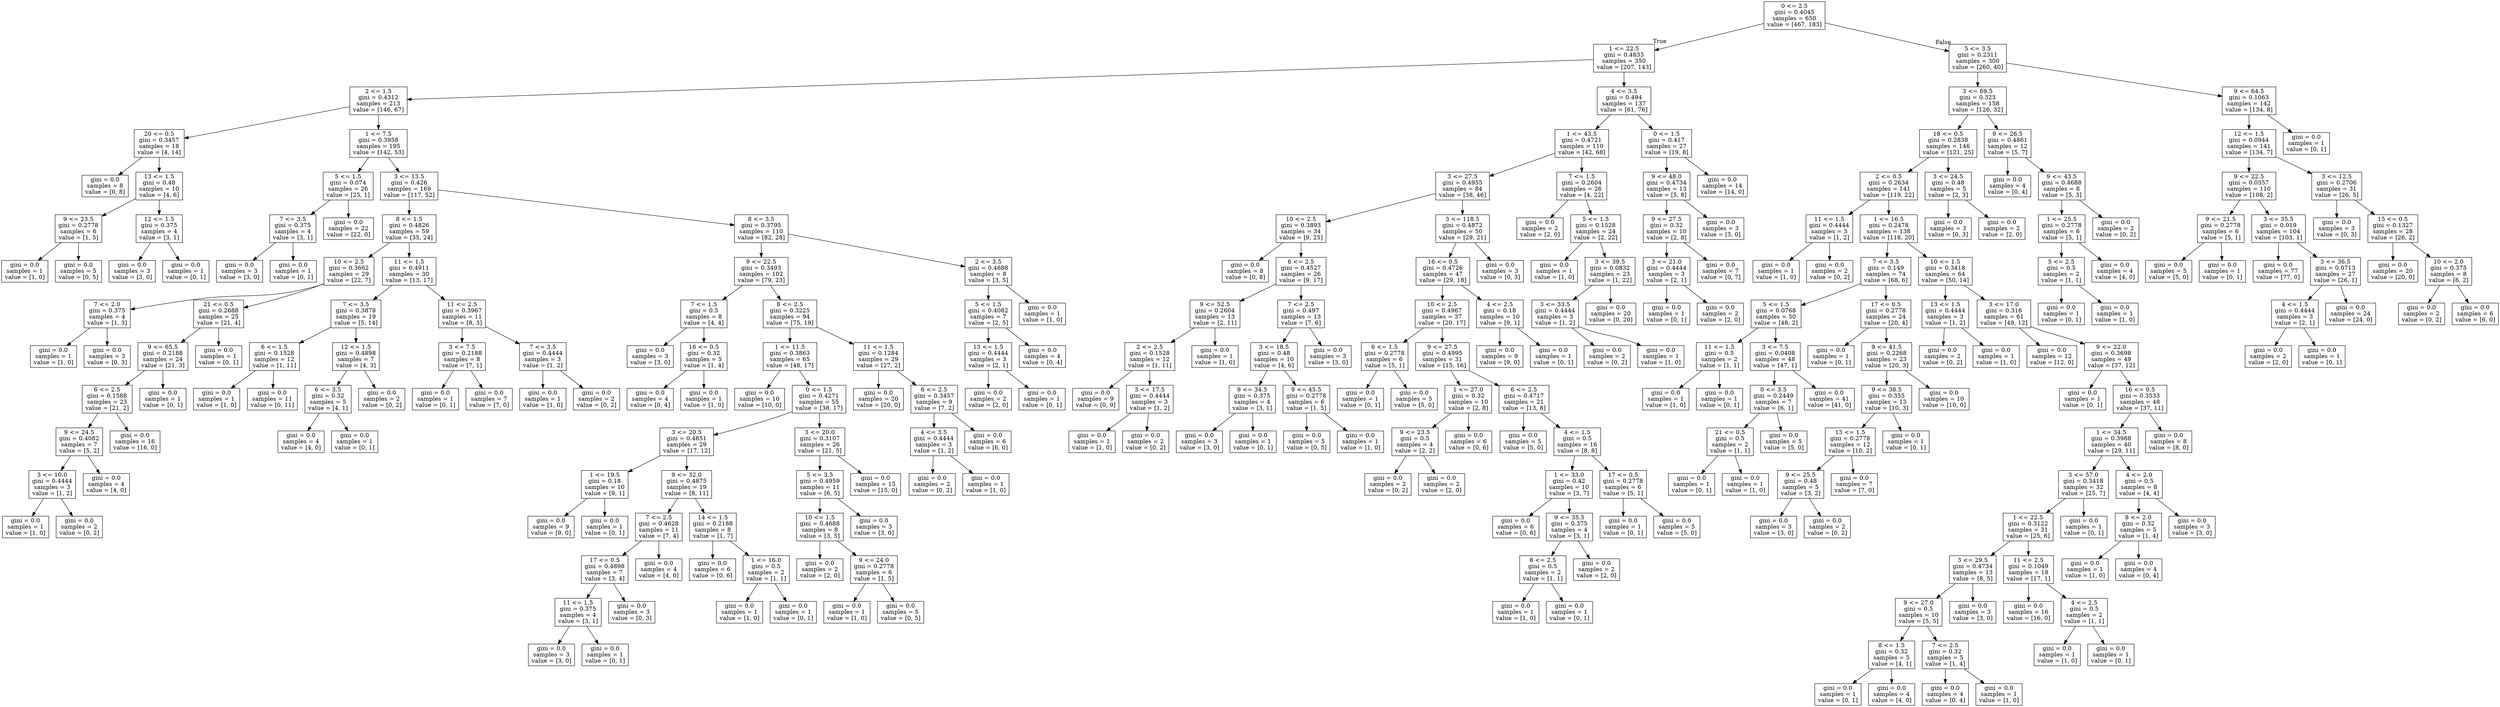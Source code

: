 digraph Tree {
node [shape=box] ;
0 [label="0 <= 2.5\ngini = 0.4045\nsamples = 650\nvalue = [467, 183]"] ;
1 [label="1 <= 22.5\ngini = 0.4833\nsamples = 350\nvalue = [207, 143]"] ;
0 -> 1 [labeldistance=2.5, labelangle=45, headlabel="True"] ;
2 [label="2 <= 1.5\ngini = 0.4312\nsamples = 213\nvalue = [146, 67]"] ;
1 -> 2 ;
3 [label="20 <= 0.5\ngini = 0.3457\nsamples = 18\nvalue = [4, 14]"] ;
2 -> 3 ;
4 [label="gini = 0.0\nsamples = 8\nvalue = [0, 8]"] ;
3 -> 4 ;
5 [label="13 <= 1.5\ngini = 0.48\nsamples = 10\nvalue = [4, 6]"] ;
3 -> 5 ;
6 [label="9 <= 23.5\ngini = 0.2778\nsamples = 6\nvalue = [1, 5]"] ;
5 -> 6 ;
7 [label="gini = 0.0\nsamples = 1\nvalue = [1, 0]"] ;
6 -> 7 ;
8 [label="gini = 0.0\nsamples = 5\nvalue = [0, 5]"] ;
6 -> 8 ;
9 [label="12 <= 1.5\ngini = 0.375\nsamples = 4\nvalue = [3, 1]"] ;
5 -> 9 ;
10 [label="gini = 0.0\nsamples = 3\nvalue = [3, 0]"] ;
9 -> 10 ;
11 [label="gini = 0.0\nsamples = 1\nvalue = [0, 1]"] ;
9 -> 11 ;
12 [label="1 <= 7.5\ngini = 0.3958\nsamples = 195\nvalue = [142, 53]"] ;
2 -> 12 ;
13 [label="5 <= 1.5\ngini = 0.074\nsamples = 26\nvalue = [25, 1]"] ;
12 -> 13 ;
14 [label="7 <= 3.5\ngini = 0.375\nsamples = 4\nvalue = [3, 1]"] ;
13 -> 14 ;
15 [label="gini = 0.0\nsamples = 3\nvalue = [3, 0]"] ;
14 -> 15 ;
16 [label="gini = 0.0\nsamples = 1\nvalue = [0, 1]"] ;
14 -> 16 ;
17 [label="gini = 0.0\nsamples = 22\nvalue = [22, 0]"] ;
13 -> 17 ;
18 [label="3 <= 13.5\ngini = 0.426\nsamples = 169\nvalue = [117, 52]"] ;
12 -> 18 ;
19 [label="8 <= 1.5\ngini = 0.4826\nsamples = 59\nvalue = [35, 24]"] ;
18 -> 19 ;
20 [label="10 <= 2.5\ngini = 0.3662\nsamples = 29\nvalue = [22, 7]"] ;
19 -> 20 ;
21 [label="7 <= 2.0\ngini = 0.375\nsamples = 4\nvalue = [1, 3]"] ;
20 -> 21 ;
22 [label="gini = 0.0\nsamples = 1\nvalue = [1, 0]"] ;
21 -> 22 ;
23 [label="gini = 0.0\nsamples = 3\nvalue = [0, 3]"] ;
21 -> 23 ;
24 [label="21 <= 0.5\ngini = 0.2688\nsamples = 25\nvalue = [21, 4]"] ;
20 -> 24 ;
25 [label="9 <= 65.5\ngini = 0.2188\nsamples = 24\nvalue = [21, 3]"] ;
24 -> 25 ;
26 [label="6 <= 2.5\ngini = 0.1588\nsamples = 23\nvalue = [21, 2]"] ;
25 -> 26 ;
27 [label="9 <= 24.5\ngini = 0.4082\nsamples = 7\nvalue = [5, 2]"] ;
26 -> 27 ;
28 [label="3 <= 10.0\ngini = 0.4444\nsamples = 3\nvalue = [1, 2]"] ;
27 -> 28 ;
29 [label="gini = 0.0\nsamples = 1\nvalue = [1, 0]"] ;
28 -> 29 ;
30 [label="gini = 0.0\nsamples = 2\nvalue = [0, 2]"] ;
28 -> 30 ;
31 [label="gini = 0.0\nsamples = 4\nvalue = [4, 0]"] ;
27 -> 31 ;
32 [label="gini = 0.0\nsamples = 16\nvalue = [16, 0]"] ;
26 -> 32 ;
33 [label="gini = 0.0\nsamples = 1\nvalue = [0, 1]"] ;
25 -> 33 ;
34 [label="gini = 0.0\nsamples = 1\nvalue = [0, 1]"] ;
24 -> 34 ;
35 [label="11 <= 1.5\ngini = 0.4911\nsamples = 30\nvalue = [13, 17]"] ;
19 -> 35 ;
36 [label="7 <= 3.5\ngini = 0.3878\nsamples = 19\nvalue = [5, 14]"] ;
35 -> 36 ;
37 [label="6 <= 1.5\ngini = 0.1528\nsamples = 12\nvalue = [1, 11]"] ;
36 -> 37 ;
38 [label="gini = 0.0\nsamples = 1\nvalue = [1, 0]"] ;
37 -> 38 ;
39 [label="gini = 0.0\nsamples = 11\nvalue = [0, 11]"] ;
37 -> 39 ;
40 [label="12 <= 1.5\ngini = 0.4898\nsamples = 7\nvalue = [4, 3]"] ;
36 -> 40 ;
41 [label="6 <= 3.5\ngini = 0.32\nsamples = 5\nvalue = [4, 1]"] ;
40 -> 41 ;
42 [label="gini = 0.0\nsamples = 4\nvalue = [4, 0]"] ;
41 -> 42 ;
43 [label="gini = 0.0\nsamples = 1\nvalue = [0, 1]"] ;
41 -> 43 ;
44 [label="gini = 0.0\nsamples = 2\nvalue = [0, 2]"] ;
40 -> 44 ;
45 [label="11 <= 2.5\ngini = 0.3967\nsamples = 11\nvalue = [8, 3]"] ;
35 -> 45 ;
46 [label="3 <= 7.5\ngini = 0.2188\nsamples = 8\nvalue = [7, 1]"] ;
45 -> 46 ;
47 [label="gini = 0.0\nsamples = 1\nvalue = [0, 1]"] ;
46 -> 47 ;
48 [label="gini = 0.0\nsamples = 7\nvalue = [7, 0]"] ;
46 -> 48 ;
49 [label="7 <= 3.5\ngini = 0.4444\nsamples = 3\nvalue = [1, 2]"] ;
45 -> 49 ;
50 [label="gini = 0.0\nsamples = 1\nvalue = [1, 0]"] ;
49 -> 50 ;
51 [label="gini = 0.0\nsamples = 2\nvalue = [0, 2]"] ;
49 -> 51 ;
52 [label="8 <= 3.5\ngini = 0.3795\nsamples = 110\nvalue = [82, 28]"] ;
18 -> 52 ;
53 [label="9 <= 22.5\ngini = 0.3493\nsamples = 102\nvalue = [79, 23]"] ;
52 -> 53 ;
54 [label="7 <= 1.5\ngini = 0.5\nsamples = 8\nvalue = [4, 4]"] ;
53 -> 54 ;
55 [label="gini = 0.0\nsamples = 3\nvalue = [3, 0]"] ;
54 -> 55 ;
56 [label="16 <= 0.5\ngini = 0.32\nsamples = 5\nvalue = [1, 4]"] ;
54 -> 56 ;
57 [label="gini = 0.0\nsamples = 4\nvalue = [0, 4]"] ;
56 -> 57 ;
58 [label="gini = 0.0\nsamples = 1\nvalue = [1, 0]"] ;
56 -> 58 ;
59 [label="8 <= 2.5\ngini = 0.3225\nsamples = 94\nvalue = [75, 19]"] ;
53 -> 59 ;
60 [label="1 <= 11.5\ngini = 0.3863\nsamples = 65\nvalue = [48, 17]"] ;
59 -> 60 ;
61 [label="gini = 0.0\nsamples = 10\nvalue = [10, 0]"] ;
60 -> 61 ;
62 [label="0 <= 1.5\ngini = 0.4271\nsamples = 55\nvalue = [38, 17]"] ;
60 -> 62 ;
63 [label="3 <= 20.5\ngini = 0.4851\nsamples = 29\nvalue = [17, 12]"] ;
62 -> 63 ;
64 [label="1 <= 19.5\ngini = 0.18\nsamples = 10\nvalue = [9, 1]"] ;
63 -> 64 ;
65 [label="gini = 0.0\nsamples = 9\nvalue = [9, 0]"] ;
64 -> 65 ;
66 [label="gini = 0.0\nsamples = 1\nvalue = [0, 1]"] ;
64 -> 66 ;
67 [label="9 <= 32.0\ngini = 0.4875\nsamples = 19\nvalue = [8, 11]"] ;
63 -> 67 ;
68 [label="7 <= 2.5\ngini = 0.4628\nsamples = 11\nvalue = [7, 4]"] ;
67 -> 68 ;
69 [label="17 <= 0.5\ngini = 0.4898\nsamples = 7\nvalue = [3, 4]"] ;
68 -> 69 ;
70 [label="11 <= 1.5\ngini = 0.375\nsamples = 4\nvalue = [3, 1]"] ;
69 -> 70 ;
71 [label="gini = 0.0\nsamples = 3\nvalue = [3, 0]"] ;
70 -> 71 ;
72 [label="gini = 0.0\nsamples = 1\nvalue = [0, 1]"] ;
70 -> 72 ;
73 [label="gini = 0.0\nsamples = 3\nvalue = [0, 3]"] ;
69 -> 73 ;
74 [label="gini = 0.0\nsamples = 4\nvalue = [4, 0]"] ;
68 -> 74 ;
75 [label="14 <= 1.5\ngini = 0.2188\nsamples = 8\nvalue = [1, 7]"] ;
67 -> 75 ;
76 [label="gini = 0.0\nsamples = 6\nvalue = [0, 6]"] ;
75 -> 76 ;
77 [label="1 <= 16.0\ngini = 0.5\nsamples = 2\nvalue = [1, 1]"] ;
75 -> 77 ;
78 [label="gini = 0.0\nsamples = 1\nvalue = [1, 0]"] ;
77 -> 78 ;
79 [label="gini = 0.0\nsamples = 1\nvalue = [0, 1]"] ;
77 -> 79 ;
80 [label="3 <= 20.0\ngini = 0.3107\nsamples = 26\nvalue = [21, 5]"] ;
62 -> 80 ;
81 [label="5 <= 3.5\ngini = 0.4959\nsamples = 11\nvalue = [6, 5]"] ;
80 -> 81 ;
82 [label="10 <= 1.5\ngini = 0.4688\nsamples = 8\nvalue = [3, 5]"] ;
81 -> 82 ;
83 [label="gini = 0.0\nsamples = 2\nvalue = [2, 0]"] ;
82 -> 83 ;
84 [label="9 <= 24.0\ngini = 0.2778\nsamples = 6\nvalue = [1, 5]"] ;
82 -> 84 ;
85 [label="gini = 0.0\nsamples = 1\nvalue = [1, 0]"] ;
84 -> 85 ;
86 [label="gini = 0.0\nsamples = 5\nvalue = [0, 5]"] ;
84 -> 86 ;
87 [label="gini = 0.0\nsamples = 3\nvalue = [3, 0]"] ;
81 -> 87 ;
88 [label="gini = 0.0\nsamples = 15\nvalue = [15, 0]"] ;
80 -> 88 ;
89 [label="11 <= 1.5\ngini = 0.1284\nsamples = 29\nvalue = [27, 2]"] ;
59 -> 89 ;
90 [label="gini = 0.0\nsamples = 20\nvalue = [20, 0]"] ;
89 -> 90 ;
91 [label="6 <= 2.5\ngini = 0.3457\nsamples = 9\nvalue = [7, 2]"] ;
89 -> 91 ;
92 [label="4 <= 3.5\ngini = 0.4444\nsamples = 3\nvalue = [1, 2]"] ;
91 -> 92 ;
93 [label="gini = 0.0\nsamples = 2\nvalue = [0, 2]"] ;
92 -> 93 ;
94 [label="gini = 0.0\nsamples = 1\nvalue = [1, 0]"] ;
92 -> 94 ;
95 [label="gini = 0.0\nsamples = 6\nvalue = [6, 0]"] ;
91 -> 95 ;
96 [label="2 <= 3.5\ngini = 0.4688\nsamples = 8\nvalue = [3, 5]"] ;
52 -> 96 ;
97 [label="5 <= 1.5\ngini = 0.4082\nsamples = 7\nvalue = [2, 5]"] ;
96 -> 97 ;
98 [label="13 <= 1.5\ngini = 0.4444\nsamples = 3\nvalue = [2, 1]"] ;
97 -> 98 ;
99 [label="gini = 0.0\nsamples = 2\nvalue = [2, 0]"] ;
98 -> 99 ;
100 [label="gini = 0.0\nsamples = 1\nvalue = [0, 1]"] ;
98 -> 100 ;
101 [label="gini = 0.0\nsamples = 4\nvalue = [0, 4]"] ;
97 -> 101 ;
102 [label="gini = 0.0\nsamples = 1\nvalue = [1, 0]"] ;
96 -> 102 ;
103 [label="4 <= 3.5\ngini = 0.494\nsamples = 137\nvalue = [61, 76]"] ;
1 -> 103 ;
104 [label="1 <= 43.5\ngini = 0.4721\nsamples = 110\nvalue = [42, 68]"] ;
103 -> 104 ;
105 [label="3 <= 27.5\ngini = 0.4955\nsamples = 84\nvalue = [38, 46]"] ;
104 -> 105 ;
106 [label="10 <= 2.5\ngini = 0.3893\nsamples = 34\nvalue = [9, 25]"] ;
105 -> 106 ;
107 [label="gini = 0.0\nsamples = 8\nvalue = [0, 8]"] ;
106 -> 107 ;
108 [label="6 <= 2.5\ngini = 0.4527\nsamples = 26\nvalue = [9, 17]"] ;
106 -> 108 ;
109 [label="9 <= 52.5\ngini = 0.2604\nsamples = 13\nvalue = [2, 11]"] ;
108 -> 109 ;
110 [label="2 <= 2.5\ngini = 0.1528\nsamples = 12\nvalue = [1, 11]"] ;
109 -> 110 ;
111 [label="gini = 0.0\nsamples = 9\nvalue = [0, 9]"] ;
110 -> 111 ;
112 [label="3 <= 17.5\ngini = 0.4444\nsamples = 3\nvalue = [1, 2]"] ;
110 -> 112 ;
113 [label="gini = 0.0\nsamples = 1\nvalue = [1, 0]"] ;
112 -> 113 ;
114 [label="gini = 0.0\nsamples = 2\nvalue = [0, 2]"] ;
112 -> 114 ;
115 [label="gini = 0.0\nsamples = 1\nvalue = [1, 0]"] ;
109 -> 115 ;
116 [label="7 <= 2.5\ngini = 0.497\nsamples = 13\nvalue = [7, 6]"] ;
108 -> 116 ;
117 [label="3 <= 18.5\ngini = 0.48\nsamples = 10\nvalue = [4, 6]"] ;
116 -> 117 ;
118 [label="9 <= 34.5\ngini = 0.375\nsamples = 4\nvalue = [3, 1]"] ;
117 -> 118 ;
119 [label="gini = 0.0\nsamples = 3\nvalue = [3, 0]"] ;
118 -> 119 ;
120 [label="gini = 0.0\nsamples = 1\nvalue = [0, 1]"] ;
118 -> 120 ;
121 [label="9 <= 45.5\ngini = 0.2778\nsamples = 6\nvalue = [1, 5]"] ;
117 -> 121 ;
122 [label="gini = 0.0\nsamples = 5\nvalue = [0, 5]"] ;
121 -> 122 ;
123 [label="gini = 0.0\nsamples = 1\nvalue = [1, 0]"] ;
121 -> 123 ;
124 [label="gini = 0.0\nsamples = 3\nvalue = [3, 0]"] ;
116 -> 124 ;
125 [label="3 <= 118.5\ngini = 0.4872\nsamples = 50\nvalue = [29, 21]"] ;
105 -> 125 ;
126 [label="16 <= 0.5\ngini = 0.4726\nsamples = 47\nvalue = [29, 18]"] ;
125 -> 126 ;
127 [label="10 <= 2.5\ngini = 0.4967\nsamples = 37\nvalue = [20, 17]"] ;
126 -> 127 ;
128 [label="6 <= 1.5\ngini = 0.2778\nsamples = 6\nvalue = [5, 1]"] ;
127 -> 128 ;
129 [label="gini = 0.0\nsamples = 1\nvalue = [0, 1]"] ;
128 -> 129 ;
130 [label="gini = 0.0\nsamples = 5\nvalue = [5, 0]"] ;
128 -> 130 ;
131 [label="9 <= 27.5\ngini = 0.4995\nsamples = 31\nvalue = [15, 16]"] ;
127 -> 131 ;
132 [label="1 <= 27.0\ngini = 0.32\nsamples = 10\nvalue = [2, 8]"] ;
131 -> 132 ;
133 [label="9 <= 23.5\ngini = 0.5\nsamples = 4\nvalue = [2, 2]"] ;
132 -> 133 ;
134 [label="gini = 0.0\nsamples = 2\nvalue = [0, 2]"] ;
133 -> 134 ;
135 [label="gini = 0.0\nsamples = 2\nvalue = [2, 0]"] ;
133 -> 135 ;
136 [label="gini = 0.0\nsamples = 6\nvalue = [0, 6]"] ;
132 -> 136 ;
137 [label="6 <= 2.5\ngini = 0.4717\nsamples = 21\nvalue = [13, 8]"] ;
131 -> 137 ;
138 [label="gini = 0.0\nsamples = 5\nvalue = [5, 0]"] ;
137 -> 138 ;
139 [label="4 <= 1.5\ngini = 0.5\nsamples = 16\nvalue = [8, 8]"] ;
137 -> 139 ;
140 [label="1 <= 33.0\ngini = 0.42\nsamples = 10\nvalue = [3, 7]"] ;
139 -> 140 ;
141 [label="gini = 0.0\nsamples = 6\nvalue = [0, 6]"] ;
140 -> 141 ;
142 [label="9 <= 35.5\ngini = 0.375\nsamples = 4\nvalue = [3, 1]"] ;
140 -> 142 ;
143 [label="8 <= 2.5\ngini = 0.5\nsamples = 2\nvalue = [1, 1]"] ;
142 -> 143 ;
144 [label="gini = 0.0\nsamples = 1\nvalue = [1, 0]"] ;
143 -> 144 ;
145 [label="gini = 0.0\nsamples = 1\nvalue = [0, 1]"] ;
143 -> 145 ;
146 [label="gini = 0.0\nsamples = 2\nvalue = [2, 0]"] ;
142 -> 146 ;
147 [label="17 <= 0.5\ngini = 0.2778\nsamples = 6\nvalue = [5, 1]"] ;
139 -> 147 ;
148 [label="gini = 0.0\nsamples = 1\nvalue = [0, 1]"] ;
147 -> 148 ;
149 [label="gini = 0.0\nsamples = 5\nvalue = [5, 0]"] ;
147 -> 149 ;
150 [label="4 <= 2.5\ngini = 0.18\nsamples = 10\nvalue = [9, 1]"] ;
126 -> 150 ;
151 [label="gini = 0.0\nsamples = 9\nvalue = [9, 0]"] ;
150 -> 151 ;
152 [label="gini = 0.0\nsamples = 1\nvalue = [0, 1]"] ;
150 -> 152 ;
153 [label="gini = 0.0\nsamples = 3\nvalue = [0, 3]"] ;
125 -> 153 ;
154 [label="7 <= 1.5\ngini = 0.2604\nsamples = 26\nvalue = [4, 22]"] ;
104 -> 154 ;
155 [label="gini = 0.0\nsamples = 2\nvalue = [2, 0]"] ;
154 -> 155 ;
156 [label="5 <= 1.5\ngini = 0.1528\nsamples = 24\nvalue = [2, 22]"] ;
154 -> 156 ;
157 [label="gini = 0.0\nsamples = 1\nvalue = [1, 0]"] ;
156 -> 157 ;
158 [label="3 <= 39.5\ngini = 0.0832\nsamples = 23\nvalue = [1, 22]"] ;
156 -> 158 ;
159 [label="3 <= 33.5\ngini = 0.4444\nsamples = 3\nvalue = [1, 2]"] ;
158 -> 159 ;
160 [label="gini = 0.0\nsamples = 2\nvalue = [0, 2]"] ;
159 -> 160 ;
161 [label="gini = 0.0\nsamples = 1\nvalue = [1, 0]"] ;
159 -> 161 ;
162 [label="gini = 0.0\nsamples = 20\nvalue = [0, 20]"] ;
158 -> 162 ;
163 [label="0 <= 1.5\ngini = 0.417\nsamples = 27\nvalue = [19, 8]"] ;
103 -> 163 ;
164 [label="9 <= 48.0\ngini = 0.4734\nsamples = 13\nvalue = [5, 8]"] ;
163 -> 164 ;
165 [label="9 <= 27.5\ngini = 0.32\nsamples = 10\nvalue = [2, 8]"] ;
164 -> 165 ;
166 [label="3 <= 21.0\ngini = 0.4444\nsamples = 3\nvalue = [2, 1]"] ;
165 -> 166 ;
167 [label="gini = 0.0\nsamples = 1\nvalue = [0, 1]"] ;
166 -> 167 ;
168 [label="gini = 0.0\nsamples = 2\nvalue = [2, 0]"] ;
166 -> 168 ;
169 [label="gini = 0.0\nsamples = 7\nvalue = [0, 7]"] ;
165 -> 169 ;
170 [label="gini = 0.0\nsamples = 3\nvalue = [3, 0]"] ;
164 -> 170 ;
171 [label="gini = 0.0\nsamples = 14\nvalue = [14, 0]"] ;
163 -> 171 ;
172 [label="5 <= 3.5\ngini = 0.2311\nsamples = 300\nvalue = [260, 40]"] ;
0 -> 172 [labeldistance=2.5, labelangle=-45, headlabel="False"] ;
173 [label="3 <= 69.5\ngini = 0.323\nsamples = 158\nvalue = [126, 32]"] ;
172 -> 173 ;
174 [label="18 <= 0.5\ngini = 0.2838\nsamples = 146\nvalue = [121, 25]"] ;
173 -> 174 ;
175 [label="2 <= 0.5\ngini = 0.2634\nsamples = 141\nvalue = [119, 22]"] ;
174 -> 175 ;
176 [label="11 <= 1.5\ngini = 0.4444\nsamples = 3\nvalue = [1, 2]"] ;
175 -> 176 ;
177 [label="gini = 0.0\nsamples = 1\nvalue = [1, 0]"] ;
176 -> 177 ;
178 [label="gini = 0.0\nsamples = 2\nvalue = [0, 2]"] ;
176 -> 178 ;
179 [label="1 <= 16.5\ngini = 0.2478\nsamples = 138\nvalue = [118, 20]"] ;
175 -> 179 ;
180 [label="7 <= 3.5\ngini = 0.149\nsamples = 74\nvalue = [68, 6]"] ;
179 -> 180 ;
181 [label="5 <= 1.5\ngini = 0.0768\nsamples = 50\nvalue = [48, 2]"] ;
180 -> 181 ;
182 [label="11 <= 1.5\ngini = 0.5\nsamples = 2\nvalue = [1, 1]"] ;
181 -> 182 ;
183 [label="gini = 0.0\nsamples = 1\nvalue = [1, 0]"] ;
182 -> 183 ;
184 [label="gini = 0.0\nsamples = 1\nvalue = [0, 1]"] ;
182 -> 184 ;
185 [label="3 <= 7.5\ngini = 0.0408\nsamples = 48\nvalue = [47, 1]"] ;
181 -> 185 ;
186 [label="0 <= 3.5\ngini = 0.2449\nsamples = 7\nvalue = [6, 1]"] ;
185 -> 186 ;
187 [label="21 <= 0.5\ngini = 0.5\nsamples = 2\nvalue = [1, 1]"] ;
186 -> 187 ;
188 [label="gini = 0.0\nsamples = 1\nvalue = [0, 1]"] ;
187 -> 188 ;
189 [label="gini = 0.0\nsamples = 1\nvalue = [1, 0]"] ;
187 -> 189 ;
190 [label="gini = 0.0\nsamples = 5\nvalue = [5, 0]"] ;
186 -> 190 ;
191 [label="gini = 0.0\nsamples = 41\nvalue = [41, 0]"] ;
185 -> 191 ;
192 [label="17 <= 0.5\ngini = 0.2778\nsamples = 24\nvalue = [20, 4]"] ;
180 -> 192 ;
193 [label="gini = 0.0\nsamples = 1\nvalue = [0, 1]"] ;
192 -> 193 ;
194 [label="9 <= 41.5\ngini = 0.2268\nsamples = 23\nvalue = [20, 3]"] ;
192 -> 194 ;
195 [label="9 <= 38.5\ngini = 0.355\nsamples = 13\nvalue = [10, 3]"] ;
194 -> 195 ;
196 [label="13 <= 1.5\ngini = 0.2778\nsamples = 12\nvalue = [10, 2]"] ;
195 -> 196 ;
197 [label="9 <= 25.5\ngini = 0.48\nsamples = 5\nvalue = [3, 2]"] ;
196 -> 197 ;
198 [label="gini = 0.0\nsamples = 3\nvalue = [3, 0]"] ;
197 -> 198 ;
199 [label="gini = 0.0\nsamples = 2\nvalue = [0, 2]"] ;
197 -> 199 ;
200 [label="gini = 0.0\nsamples = 7\nvalue = [7, 0]"] ;
196 -> 200 ;
201 [label="gini = 0.0\nsamples = 1\nvalue = [0, 1]"] ;
195 -> 201 ;
202 [label="gini = 0.0\nsamples = 10\nvalue = [10, 0]"] ;
194 -> 202 ;
203 [label="10 <= 1.5\ngini = 0.3418\nsamples = 64\nvalue = [50, 14]"] ;
179 -> 203 ;
204 [label="13 <= 1.5\ngini = 0.4444\nsamples = 3\nvalue = [1, 2]"] ;
203 -> 204 ;
205 [label="gini = 0.0\nsamples = 2\nvalue = [0, 2]"] ;
204 -> 205 ;
206 [label="gini = 0.0\nsamples = 1\nvalue = [1, 0]"] ;
204 -> 206 ;
207 [label="3 <= 17.0\ngini = 0.316\nsamples = 61\nvalue = [49, 12]"] ;
203 -> 207 ;
208 [label="gini = 0.0\nsamples = 12\nvalue = [12, 0]"] ;
207 -> 208 ;
209 [label="9 <= 22.0\ngini = 0.3698\nsamples = 49\nvalue = [37, 12]"] ;
207 -> 209 ;
210 [label="gini = 0.0\nsamples = 1\nvalue = [0, 1]"] ;
209 -> 210 ;
211 [label="16 <= 0.5\ngini = 0.3533\nsamples = 48\nvalue = [37, 11]"] ;
209 -> 211 ;
212 [label="1 <= 34.5\ngini = 0.3988\nsamples = 40\nvalue = [29, 11]"] ;
211 -> 212 ;
213 [label="3 <= 57.0\ngini = 0.3418\nsamples = 32\nvalue = [25, 7]"] ;
212 -> 213 ;
214 [label="1 <= 22.5\ngini = 0.3122\nsamples = 31\nvalue = [25, 6]"] ;
213 -> 214 ;
215 [label="3 <= 29.5\ngini = 0.4734\nsamples = 13\nvalue = [8, 5]"] ;
214 -> 215 ;
216 [label="9 <= 27.0\ngini = 0.5\nsamples = 10\nvalue = [5, 5]"] ;
215 -> 216 ;
217 [label="8 <= 1.5\ngini = 0.32\nsamples = 5\nvalue = [4, 1]"] ;
216 -> 217 ;
218 [label="gini = 0.0\nsamples = 1\nvalue = [0, 1]"] ;
217 -> 218 ;
219 [label="gini = 0.0\nsamples = 4\nvalue = [4, 0]"] ;
217 -> 219 ;
220 [label="7 <= 2.5\ngini = 0.32\nsamples = 5\nvalue = [1, 4]"] ;
216 -> 220 ;
221 [label="gini = 0.0\nsamples = 4\nvalue = [0, 4]"] ;
220 -> 221 ;
222 [label="gini = 0.0\nsamples = 1\nvalue = [1, 0]"] ;
220 -> 222 ;
223 [label="gini = 0.0\nsamples = 3\nvalue = [3, 0]"] ;
215 -> 223 ;
224 [label="11 <= 2.5\ngini = 0.1049\nsamples = 18\nvalue = [17, 1]"] ;
214 -> 224 ;
225 [label="gini = 0.0\nsamples = 16\nvalue = [16, 0]"] ;
224 -> 225 ;
226 [label="4 <= 2.5\ngini = 0.5\nsamples = 2\nvalue = [1, 1]"] ;
224 -> 226 ;
227 [label="gini = 0.0\nsamples = 1\nvalue = [1, 0]"] ;
226 -> 227 ;
228 [label="gini = 0.0\nsamples = 1\nvalue = [0, 1]"] ;
226 -> 228 ;
229 [label="gini = 0.0\nsamples = 1\nvalue = [0, 1]"] ;
213 -> 229 ;
230 [label="4 <= 2.0\ngini = 0.5\nsamples = 8\nvalue = [4, 4]"] ;
212 -> 230 ;
231 [label="8 <= 2.0\ngini = 0.32\nsamples = 5\nvalue = [1, 4]"] ;
230 -> 231 ;
232 [label="gini = 0.0\nsamples = 1\nvalue = [1, 0]"] ;
231 -> 232 ;
233 [label="gini = 0.0\nsamples = 4\nvalue = [0, 4]"] ;
231 -> 233 ;
234 [label="gini = 0.0\nsamples = 3\nvalue = [3, 0]"] ;
230 -> 234 ;
235 [label="gini = 0.0\nsamples = 8\nvalue = [8, 0]"] ;
211 -> 235 ;
236 [label="3 <= 24.5\ngini = 0.48\nsamples = 5\nvalue = [2, 3]"] ;
174 -> 236 ;
237 [label="gini = 0.0\nsamples = 3\nvalue = [0, 3]"] ;
236 -> 237 ;
238 [label="gini = 0.0\nsamples = 2\nvalue = [2, 0]"] ;
236 -> 238 ;
239 [label="9 <= 26.5\ngini = 0.4861\nsamples = 12\nvalue = [5, 7]"] ;
173 -> 239 ;
240 [label="gini = 0.0\nsamples = 4\nvalue = [0, 4]"] ;
239 -> 240 ;
241 [label="9 <= 43.5\ngini = 0.4688\nsamples = 8\nvalue = [5, 3]"] ;
239 -> 241 ;
242 [label="1 <= 25.5\ngini = 0.2778\nsamples = 6\nvalue = [5, 1]"] ;
241 -> 242 ;
243 [label="5 <= 2.5\ngini = 0.5\nsamples = 2\nvalue = [1, 1]"] ;
242 -> 243 ;
244 [label="gini = 0.0\nsamples = 1\nvalue = [0, 1]"] ;
243 -> 244 ;
245 [label="gini = 0.0\nsamples = 1\nvalue = [1, 0]"] ;
243 -> 245 ;
246 [label="gini = 0.0\nsamples = 4\nvalue = [4, 0]"] ;
242 -> 246 ;
247 [label="gini = 0.0\nsamples = 2\nvalue = [0, 2]"] ;
241 -> 247 ;
248 [label="9 <= 64.5\ngini = 0.1063\nsamples = 142\nvalue = [134, 8]"] ;
172 -> 248 ;
249 [label="12 <= 1.5\ngini = 0.0944\nsamples = 141\nvalue = [134, 7]"] ;
248 -> 249 ;
250 [label="9 <= 22.5\ngini = 0.0357\nsamples = 110\nvalue = [108, 2]"] ;
249 -> 250 ;
251 [label="9 <= 21.5\ngini = 0.2778\nsamples = 6\nvalue = [5, 1]"] ;
250 -> 251 ;
252 [label="gini = 0.0\nsamples = 5\nvalue = [5, 0]"] ;
251 -> 252 ;
253 [label="gini = 0.0\nsamples = 1\nvalue = [0, 1]"] ;
251 -> 253 ;
254 [label="3 <= 35.5\ngini = 0.019\nsamples = 104\nvalue = [103, 1]"] ;
250 -> 254 ;
255 [label="gini = 0.0\nsamples = 77\nvalue = [77, 0]"] ;
254 -> 255 ;
256 [label="3 <= 36.5\ngini = 0.0713\nsamples = 27\nvalue = [26, 1]"] ;
254 -> 256 ;
257 [label="4 <= 1.5\ngini = 0.4444\nsamples = 3\nvalue = [2, 1]"] ;
256 -> 257 ;
258 [label="gini = 0.0\nsamples = 2\nvalue = [2, 0]"] ;
257 -> 258 ;
259 [label="gini = 0.0\nsamples = 1\nvalue = [0, 1]"] ;
257 -> 259 ;
260 [label="gini = 0.0\nsamples = 24\nvalue = [24, 0]"] ;
256 -> 260 ;
261 [label="3 <= 12.5\ngini = 0.2706\nsamples = 31\nvalue = [26, 5]"] ;
249 -> 261 ;
262 [label="gini = 0.0\nsamples = 3\nvalue = [0, 3]"] ;
261 -> 262 ;
263 [label="15 <= 0.5\ngini = 0.1327\nsamples = 28\nvalue = [26, 2]"] ;
261 -> 263 ;
264 [label="gini = 0.0\nsamples = 20\nvalue = [20, 0]"] ;
263 -> 264 ;
265 [label="10 <= 2.0\ngini = 0.375\nsamples = 8\nvalue = [6, 2]"] ;
263 -> 265 ;
266 [label="gini = 0.0\nsamples = 2\nvalue = [0, 2]"] ;
265 -> 266 ;
267 [label="gini = 0.0\nsamples = 6\nvalue = [6, 0]"] ;
265 -> 267 ;
268 [label="gini = 0.0\nsamples = 1\nvalue = [0, 1]"] ;
248 -> 268 ;
}